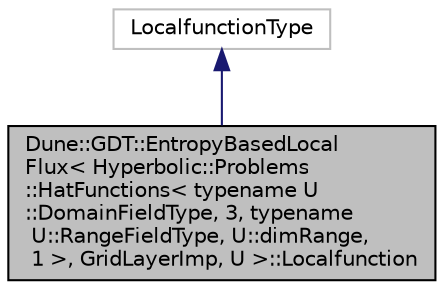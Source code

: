 digraph "Dune::GDT::EntropyBasedLocalFlux&lt; Hyperbolic::Problems::HatFunctions&lt; typename U::DomainFieldType, 3, typename U::RangeFieldType, U::dimRange, 1 &gt;, GridLayerImp, U &gt;::Localfunction"
{
  edge [fontname="Helvetica",fontsize="10",labelfontname="Helvetica",labelfontsize="10"];
  node [fontname="Helvetica",fontsize="10",shape=record];
  Node0 [label="Dune::GDT::EntropyBasedLocal\lFlux\< Hyperbolic::Problems\l::HatFunctions\< typename U\l::DomainFieldType, 3, typename\l U::RangeFieldType, U::dimRange,\l 1 \>, GridLayerImp, U \>::Localfunction",height=0.2,width=0.4,color="black", fillcolor="grey75", style="filled", fontcolor="black"];
  Node1 -> Node0 [dir="back",color="midnightblue",fontsize="10",style="solid",fontname="Helvetica"];
  Node1 [label="LocalfunctionType",height=0.2,width=0.4,color="grey75", fillcolor="white", style="filled"];
}
